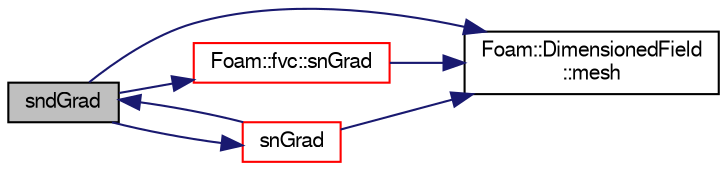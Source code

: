 digraph "sndGrad"
{
  bgcolor="transparent";
  edge [fontname="FreeSans",fontsize="10",labelfontname="FreeSans",labelfontsize="10"];
  node [fontname="FreeSans",fontsize="10",shape=record];
  rankdir="LR";
  Node1389 [label="sndGrad",height=0.2,width=0.4,color="black", fillcolor="grey75", style="filled", fontcolor="black"];
  Node1389 -> Node1390 [color="midnightblue",fontsize="10",style="solid",fontname="FreeSans"];
  Node1390 [label="Foam::DimensionedField\l::mesh",height=0.2,width=0.4,color="black",URL="$a26390.html#a8f1110830348a1448a14ab5e3cf47e3b",tooltip="Return mesh. "];
  Node1389 -> Node1391 [color="midnightblue",fontsize="10",style="solid",fontname="FreeSans"];
  Node1391 [label="Foam::fvc::snGrad",height=0.2,width=0.4,color="red",URL="$a21134.html#a15da734ee906cb52cf17937ab84c41a0"];
  Node1391 -> Node1390 [color="midnightblue",fontsize="10",style="solid",fontname="FreeSans"];
  Node1389 -> Node1440 [color="midnightblue",fontsize="10",style="solid",fontname="FreeSans"];
  Node1440 [label="snGrad",height=0.2,width=0.4,color="red",URL="$a22610.html#aaaa1dd14567f9116d35f40c25da74990",tooltip="Return the snGrad of the given cell field with the given deltaCoeffs. "];
  Node1440 -> Node1390 [color="midnightblue",fontsize="10",style="solid",fontname="FreeSans"];
  Node1440 -> Node1389 [color="midnightblue",fontsize="10",style="solid",fontname="FreeSans"];
}
